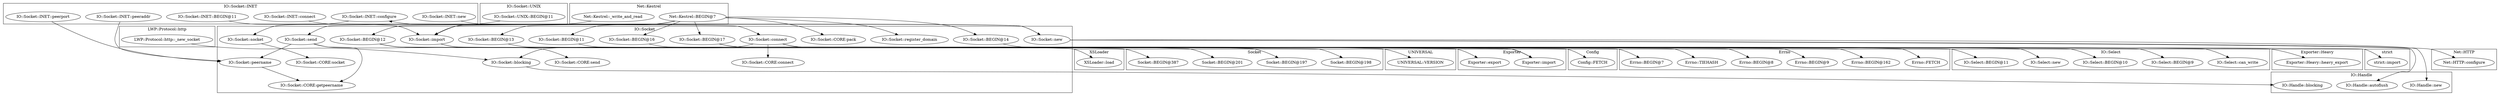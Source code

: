 digraph {
graph [overlap=false]
subgraph cluster_IO_Socket_INET {
	label="IO::Socket::INET";
	"IO::Socket::INET::BEGIN@11";
	"IO::Socket::INET::new";
	"IO::Socket::INET::configure";
	"IO::Socket::INET::peerport";
	"IO::Socket::INET::connect";
	"IO::Socket::INET::peeraddr";
}
subgraph cluster_Config {
	label="Config";
	"Config::FETCH";
}
subgraph cluster_XSLoader {
	label="XSLoader";
	"XSLoader::load";
}
subgraph cluster_IO_Handle {
	label="IO::Handle";
	"IO::Handle::autoflush";
	"IO::Handle::blocking";
	"IO::Handle::new";
}
subgraph cluster_Socket {
	label="Socket";
	"Socket::BEGIN@198";
	"Socket::BEGIN@197";
	"Socket::BEGIN@201";
	"Socket::BEGIN@387";
}
subgraph cluster_IO_Socket_UNIX {
	label="IO::Socket::UNIX";
	"IO::Socket::UNIX::BEGIN@11";
}
subgraph cluster_UNIVERSAL {
	label="UNIVERSAL";
	"UNIVERSAL::VERSION";
}
subgraph cluster_Net_Kestrel {
	label="Net::Kestrel";
	"Net::Kestrel::_write_and_read";
	"Net::Kestrel::BEGIN@7";
}
subgraph cluster_Errno {
	label="Errno";
	"Errno::BEGIN@162";
	"Errno::BEGIN@9";
	"Errno::BEGIN@8";
	"Errno::TIEHASH";
	"Errno::BEGIN@7";
	"Errno::FETCH";
}
subgraph cluster_strict {
	label="strict";
	"strict::import";
}
subgraph cluster_Net_HTTP {
	label="Net::HTTP";
	"Net::HTTP::configure";
}
subgraph cluster_Exporter_Heavy {
	label="Exporter::Heavy";
	"Exporter::Heavy::heavy_export";
}
subgraph cluster_Exporter {
	label="Exporter";
	"Exporter::import";
	"Exporter::export";
}
subgraph cluster_IO_Select {
	label="IO::Select";
	"IO::Select::can_write";
	"IO::Select::BEGIN@9";
	"IO::Select::BEGIN@10";
	"IO::Select::new";
	"IO::Select::BEGIN@11";
}
subgraph cluster_IO_Socket {
	label="IO::Socket";
	"IO::Socket::BEGIN@12";
	"IO::Socket::BEGIN@17";
	"IO::Socket::CORE:pack";
	"IO::Socket::connect";
	"IO::Socket::CORE:getpeername";
	"IO::Socket::send";
	"IO::Socket::CORE:send";
	"IO::Socket::CORE:connect";
	"IO::Socket::BEGIN@13";
	"IO::Socket::register_domain";
	"IO::Socket::import";
	"IO::Socket::BEGIN@16";
	"IO::Socket::BEGIN@14";
	"IO::Socket::CORE:socket";
	"IO::Socket::new";
	"IO::Socket::BEGIN@11";
	"IO::Socket::socket";
	"IO::Socket::blocking";
	"IO::Socket::peername";
}
subgraph cluster_LWP_Protocol_http {
	label="LWP::Protocol::http";
	"LWP::Protocol::http::_new_socket";
}
"IO::Socket::BEGIN@17" -> "Errno::BEGIN@8";
"IO::Socket::send" -> "IO::Socket::CORE:send";
"IO::Socket::BEGIN@12" -> "Exporter::import";
"IO::Socket::BEGIN@13" -> "Exporter::import";
"IO::Socket::BEGIN@16" -> "Exporter::import";
"IO::Socket::BEGIN@11" -> "Exporter::import";
"IO::Socket::BEGIN@17" -> "Exporter::import";
"IO::Socket::connect" -> "IO::Select::BEGIN@11";
"Net::Kestrel::BEGIN@7" -> "IO::Socket::BEGIN@12";
"IO::Socket::connect" -> "IO::Select::new";
"IO::Socket::connect" -> "Errno::FETCH";
"IO::Socket::BEGIN@17" -> "Errno::BEGIN@7";
"IO::Socket::BEGIN@17" -> "Errno::BEGIN@162";
"IO::Socket::BEGIN@12" -> "Socket::BEGIN@387";
"Net::Kestrel::_write_and_read" -> "IO::Socket::send";
"Net::Kestrel::BEGIN@7" -> "IO::Socket::BEGIN@16";
"IO::Socket::connect" -> "IO::Socket::CORE:connect";
"IO::Socket::BEGIN@12" -> "Socket::BEGIN@198";
"IO::Socket::connect" -> "IO::Select::BEGIN@10";
"Net::Kestrel::BEGIN@7" -> "IO::Socket::CORE:pack";
"IO::Socket::BEGIN@12" -> "Socket::BEGIN@201";
"IO::Socket::import" -> "Exporter::Heavy::heavy_export";
"IO::Socket::BEGIN@17" -> "Config::FETCH";
"IO::Socket::BEGIN@12" -> "UNIVERSAL::VERSION";
"IO::Socket::BEGIN@14" -> "strict::import";
"LWP::Protocol::http::_new_socket" -> "IO::Socket::blocking";
"IO::Socket::connect" -> "IO::Socket::blocking";
"Net::Kestrel::BEGIN@7" -> "IO::Socket::BEGIN@14";
"IO::Socket::connect" -> "IO::Select::BEGIN@9";
"IO::Socket::INET::new" -> "IO::Socket::new";
"IO::Socket::INET::configure" -> "IO::Socket::socket";
"IO::Socket::BEGIN@12" -> "Socket::BEGIN@197";
"IO::Socket::new" -> "IO::Handle::autoflush";
"Net::Kestrel::BEGIN@7" -> "IO::Socket::BEGIN@13";
"IO::Socket::blocking" -> "IO::Handle::blocking";
"IO::Socket::UNIX::BEGIN@11" -> "IO::Socket::import";
"IO::Socket::INET::BEGIN@11" -> "IO::Socket::import";
"Net::Kestrel::BEGIN@7" -> "IO::Socket::import";
"IO::Socket::BEGIN@12" -> "XSLoader::load";
"Net::Kestrel::BEGIN@7" -> "IO::Socket::register_domain";
"IO::Socket::socket" -> "IO::Socket::CORE:socket";
"IO::Socket::BEGIN@17" -> "Errno::BEGIN@9";
"IO::Socket::import" -> "Exporter::export";
"IO::Socket::new" -> "IO::Socket::INET::configure";
"IO::Socket::new" -> "IO::Handle::new";
"IO::Socket::BEGIN@17" -> "Errno::TIEHASH";
"IO::Socket::new" -> "Net::HTTP::configure";
"Net::Kestrel::BEGIN@7" -> "IO::Socket::BEGIN@11";
"IO::Socket::send" -> "IO::Socket::peername";
"IO::Socket::INET::peerport" -> "IO::Socket::peername";
"IO::Socket::INET::peeraddr" -> "IO::Socket::peername";
"Net::Kestrel::BEGIN@7" -> "IO::Socket::BEGIN@17";
"IO::Socket::INET::connect" -> "IO::Socket::connect";
"IO::Socket::send" -> "IO::Socket::CORE:getpeername";
"IO::Socket::peername" -> "IO::Socket::CORE:getpeername";
"IO::Socket::connect" -> "IO::Select::can_write";
}
